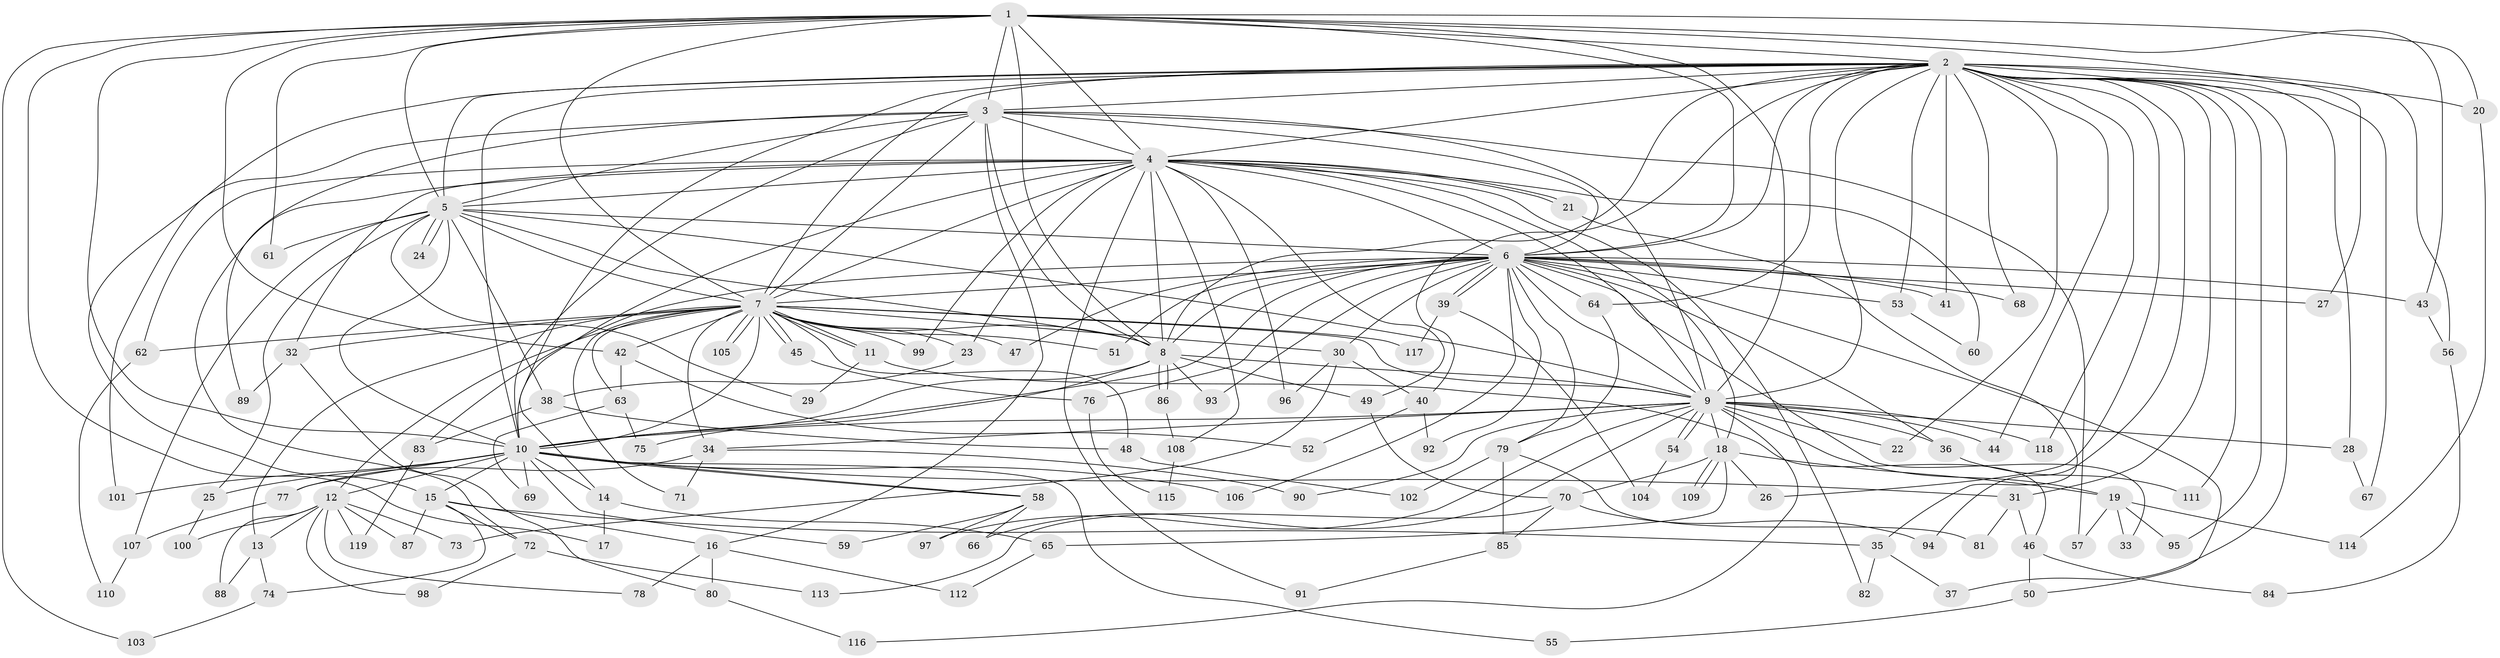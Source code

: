 // coarse degree distribution, {13: 0.01098901098901099, 35: 0.01098901098901099, 11: 0.01098901098901099, 23: 0.01098901098901099, 18: 0.01098901098901099, 25: 0.01098901098901099, 28: 0.01098901098901099, 20: 0.01098901098901099, 6: 0.03296703296703297, 10: 0.01098901098901099, 4: 0.06593406593406594, 3: 0.21978021978021978, 8: 0.01098901098901099, 5: 0.06593406593406594, 2: 0.4945054945054945, 9: 0.01098901098901099}
// Generated by graph-tools (version 1.1) at 2025/51/02/27/25 19:51:41]
// undirected, 119 vertices, 263 edges
graph export_dot {
graph [start="1"]
  node [color=gray90,style=filled];
  1;
  2;
  3;
  4;
  5;
  6;
  7;
  8;
  9;
  10;
  11;
  12;
  13;
  14;
  15;
  16;
  17;
  18;
  19;
  20;
  21;
  22;
  23;
  24;
  25;
  26;
  27;
  28;
  29;
  30;
  31;
  32;
  33;
  34;
  35;
  36;
  37;
  38;
  39;
  40;
  41;
  42;
  43;
  44;
  45;
  46;
  47;
  48;
  49;
  50;
  51;
  52;
  53;
  54;
  55;
  56;
  57;
  58;
  59;
  60;
  61;
  62;
  63;
  64;
  65;
  66;
  67;
  68;
  69;
  70;
  71;
  72;
  73;
  74;
  75;
  76;
  77;
  78;
  79;
  80;
  81;
  82;
  83;
  84;
  85;
  86;
  87;
  88;
  89;
  90;
  91;
  92;
  93;
  94;
  95;
  96;
  97;
  98;
  99;
  100;
  101;
  102;
  103;
  104;
  105;
  106;
  107;
  108;
  109;
  110;
  111;
  112;
  113;
  114;
  115;
  116;
  117;
  118;
  119;
  1 -- 2;
  1 -- 3;
  1 -- 4;
  1 -- 5;
  1 -- 6;
  1 -- 7;
  1 -- 8;
  1 -- 9;
  1 -- 10;
  1 -- 17;
  1 -- 20;
  1 -- 27;
  1 -- 42;
  1 -- 43;
  1 -- 61;
  1 -- 103;
  2 -- 3;
  2 -- 4;
  2 -- 5;
  2 -- 6;
  2 -- 7;
  2 -- 8;
  2 -- 9;
  2 -- 10;
  2 -- 14;
  2 -- 15;
  2 -- 20;
  2 -- 22;
  2 -- 26;
  2 -- 28;
  2 -- 31;
  2 -- 37;
  2 -- 40;
  2 -- 41;
  2 -- 44;
  2 -- 53;
  2 -- 56;
  2 -- 64;
  2 -- 67;
  2 -- 68;
  2 -- 94;
  2 -- 95;
  2 -- 111;
  2 -- 118;
  3 -- 4;
  3 -- 5;
  3 -- 6;
  3 -- 7;
  3 -- 8;
  3 -- 9;
  3 -- 10;
  3 -- 16;
  3 -- 57;
  3 -- 89;
  3 -- 101;
  4 -- 5;
  4 -- 6;
  4 -- 7;
  4 -- 8;
  4 -- 9;
  4 -- 10;
  4 -- 18;
  4 -- 21;
  4 -- 21;
  4 -- 23;
  4 -- 32;
  4 -- 49;
  4 -- 60;
  4 -- 62;
  4 -- 72;
  4 -- 82;
  4 -- 91;
  4 -- 96;
  4 -- 99;
  4 -- 108;
  5 -- 6;
  5 -- 7;
  5 -- 8;
  5 -- 9;
  5 -- 10;
  5 -- 24;
  5 -- 24;
  5 -- 25;
  5 -- 29;
  5 -- 38;
  5 -- 61;
  5 -- 107;
  6 -- 7;
  6 -- 8;
  6 -- 9;
  6 -- 10;
  6 -- 27;
  6 -- 30;
  6 -- 33;
  6 -- 36;
  6 -- 39;
  6 -- 39;
  6 -- 41;
  6 -- 43;
  6 -- 47;
  6 -- 50;
  6 -- 51;
  6 -- 53;
  6 -- 64;
  6 -- 68;
  6 -- 76;
  6 -- 79;
  6 -- 83;
  6 -- 92;
  6 -- 93;
  6 -- 106;
  7 -- 8;
  7 -- 9;
  7 -- 10;
  7 -- 11;
  7 -- 11;
  7 -- 12;
  7 -- 13;
  7 -- 23;
  7 -- 30;
  7 -- 32;
  7 -- 34;
  7 -- 42;
  7 -- 45;
  7 -- 45;
  7 -- 47;
  7 -- 48;
  7 -- 51;
  7 -- 62;
  7 -- 63;
  7 -- 71;
  7 -- 99;
  7 -- 105;
  7 -- 105;
  7 -- 117;
  8 -- 9;
  8 -- 10;
  8 -- 49;
  8 -- 75;
  8 -- 86;
  8 -- 86;
  8 -- 93;
  9 -- 10;
  9 -- 18;
  9 -- 19;
  9 -- 22;
  9 -- 28;
  9 -- 34;
  9 -- 36;
  9 -- 44;
  9 -- 54;
  9 -- 54;
  9 -- 66;
  9 -- 90;
  9 -- 97;
  9 -- 116;
  9 -- 118;
  10 -- 12;
  10 -- 14;
  10 -- 15;
  10 -- 25;
  10 -- 31;
  10 -- 55;
  10 -- 58;
  10 -- 58;
  10 -- 59;
  10 -- 69;
  10 -- 77;
  10 -- 101;
  10 -- 106;
  11 -- 29;
  11 -- 46;
  12 -- 13;
  12 -- 73;
  12 -- 78;
  12 -- 87;
  12 -- 88;
  12 -- 98;
  12 -- 100;
  12 -- 119;
  13 -- 74;
  13 -- 88;
  14 -- 17;
  14 -- 65;
  15 -- 16;
  15 -- 35;
  15 -- 72;
  15 -- 74;
  15 -- 87;
  16 -- 78;
  16 -- 80;
  16 -- 112;
  18 -- 19;
  18 -- 26;
  18 -- 65;
  18 -- 70;
  18 -- 109;
  18 -- 109;
  19 -- 33;
  19 -- 57;
  19 -- 95;
  19 -- 114;
  20 -- 114;
  21 -- 35;
  23 -- 38;
  25 -- 100;
  28 -- 67;
  30 -- 40;
  30 -- 73;
  30 -- 96;
  31 -- 46;
  31 -- 81;
  32 -- 80;
  32 -- 89;
  34 -- 71;
  34 -- 77;
  34 -- 90;
  35 -- 37;
  35 -- 82;
  36 -- 111;
  38 -- 48;
  38 -- 83;
  39 -- 104;
  39 -- 117;
  40 -- 52;
  40 -- 92;
  42 -- 52;
  42 -- 63;
  43 -- 56;
  45 -- 76;
  46 -- 50;
  46 -- 84;
  48 -- 102;
  49 -- 70;
  50 -- 55;
  53 -- 60;
  54 -- 104;
  56 -- 84;
  58 -- 59;
  58 -- 66;
  58 -- 97;
  62 -- 110;
  63 -- 69;
  63 -- 75;
  64 -- 79;
  65 -- 112;
  70 -- 85;
  70 -- 94;
  70 -- 113;
  72 -- 98;
  72 -- 113;
  74 -- 103;
  76 -- 115;
  77 -- 107;
  79 -- 81;
  79 -- 85;
  79 -- 102;
  80 -- 116;
  83 -- 119;
  85 -- 91;
  86 -- 108;
  107 -- 110;
  108 -- 115;
}
